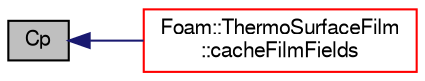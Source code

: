 digraph "Cp"
{
  bgcolor="transparent";
  edge [fontname="FreeSans",fontsize="10",labelfontname="FreeSans",labelfontsize="10"];
  node [fontname="FreeSans",fontsize="10",shape=record];
  rankdir="LR";
  Node455 [label="Cp",height=0.2,width=0.4,color="black", fillcolor="grey75", style="filled", fontcolor="black"];
  Node455 -> Node456 [dir="back",color="midnightblue",fontsize="10",style="solid",fontname="FreeSans"];
  Node456 [label="Foam::ThermoSurfaceFilm\l::cacheFilmFields",height=0.2,width=0.4,color="red",URL="$a24374.html#a7b1f5e291b5fcc2c999e62871d73d418",tooltip="Cache the film fields in preparation for injection. "];
}
